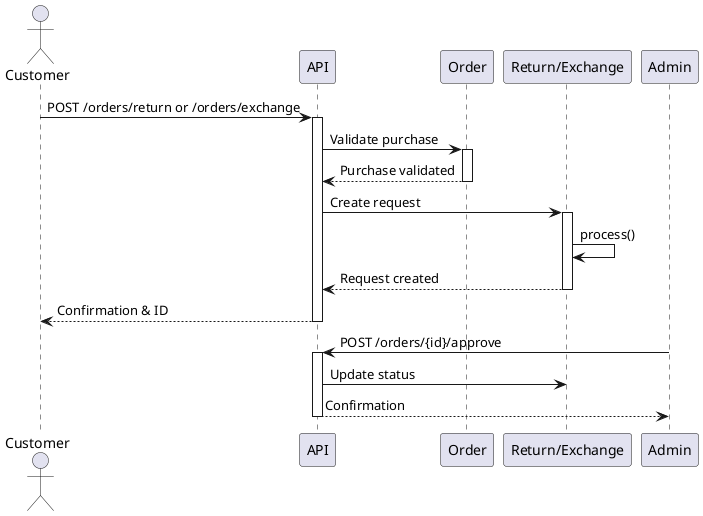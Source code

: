 
@startuml return_exchange_sequence
actor Customer
participant "API" as API
participant "Order" as Order
participant "Return/Exchange" as RetEx
participant "Admin" as Admin

Customer -> API: POST /orders/return or /orders/exchange
activate API
API -> Order: Validate purchase
activate Order
Order --> API: Purchase validated
deactivate Order
API -> RetEx: Create request
activate RetEx
RetEx -> RetEx: process()
RetEx --> API: Request created
deactivate RetEx
API --> Customer: Confirmation & ID
deactivate API
Admin -> API: POST /orders/{id}/approve
activate API
API -> RetEx: Update status
API --> Admin: Confirmation
deactivate API
@enduml
